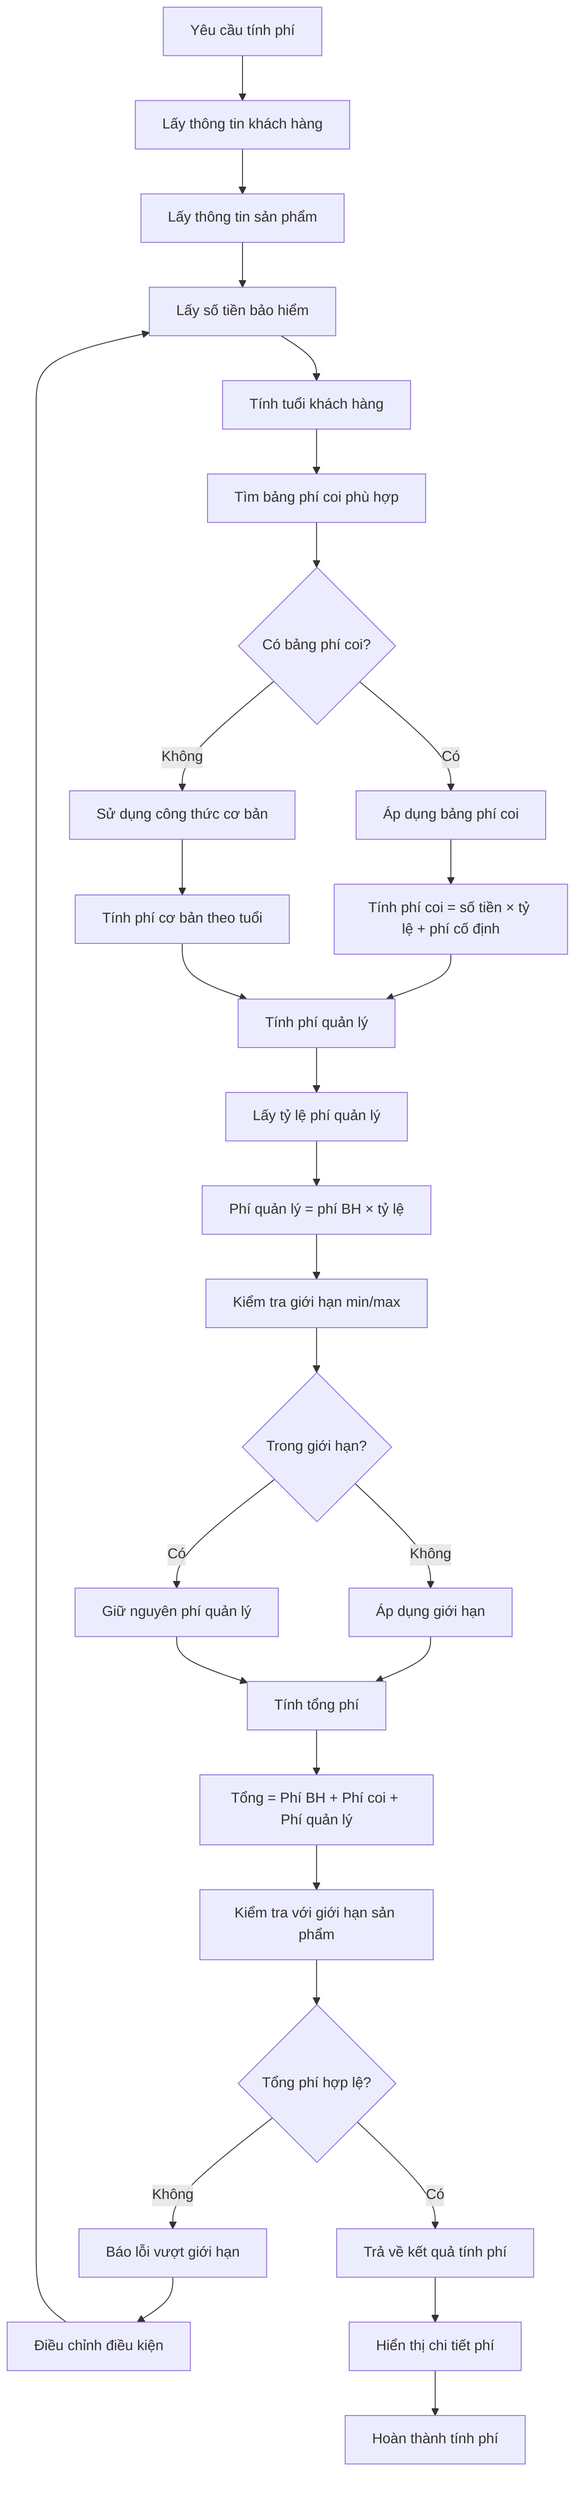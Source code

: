 flowchart TD
    A[Yêu cầu tính phí] --> B[Lấy thông tin khách hàng]
    B --> C[Lấy thông tin sản phẩm]
    C --> D[Lấy số tiền bảo hiểm]
    D --> E[Tính tuổi khách hàng]
    
    E --> F[Tìm bảng phí coi phù hợp]
    F --> G{Có bảng phí coi?}
    
    G -->|Có| H[Áp dụng bảng phí coi]
    H --> I[Tính phí coi = số tiền × tỷ lệ + phí cố định]
    
    G -->|Không| J[Sử dụng công thức cơ bản]
    J --> K[Tính phí cơ bản theo tuổi]
    
    I --> L[Tính phí quản lý]
    K --> L
    
    L --> M[Lấy tỷ lệ phí quản lý]
    M --> N[Phí quản lý = phí BH × tỷ lệ]
    N --> O[Kiểm tra giới hạn min/max]
    
    O --> P{Trong giới hạn?}
    P -->|Không| Q[Áp dụng giới hạn]
    P -->|Có| R[Giữ nguyên phí quản lý]
    
    Q --> S[Tính tổng phí]
    R --> S
    
    S --> T[Tổng = Phí BH + Phí coi + Phí quản lý]
    T --> U[Kiểm tra với giới hạn sản phẩm]
    
    U --> V{Tổng phí hợp lệ?}
    V -->|Không| W[Báo lỗi vượt giới hạn]
    V -->|Có| X[Trả về kết quả tính phí]
    
    W --> Y[Điều chỉnh điều kiện]
    Y --> D
    
    X --> Z[Hiển thị chi tiết phí]
    Z --> AA[Hoàn thành tính phí]